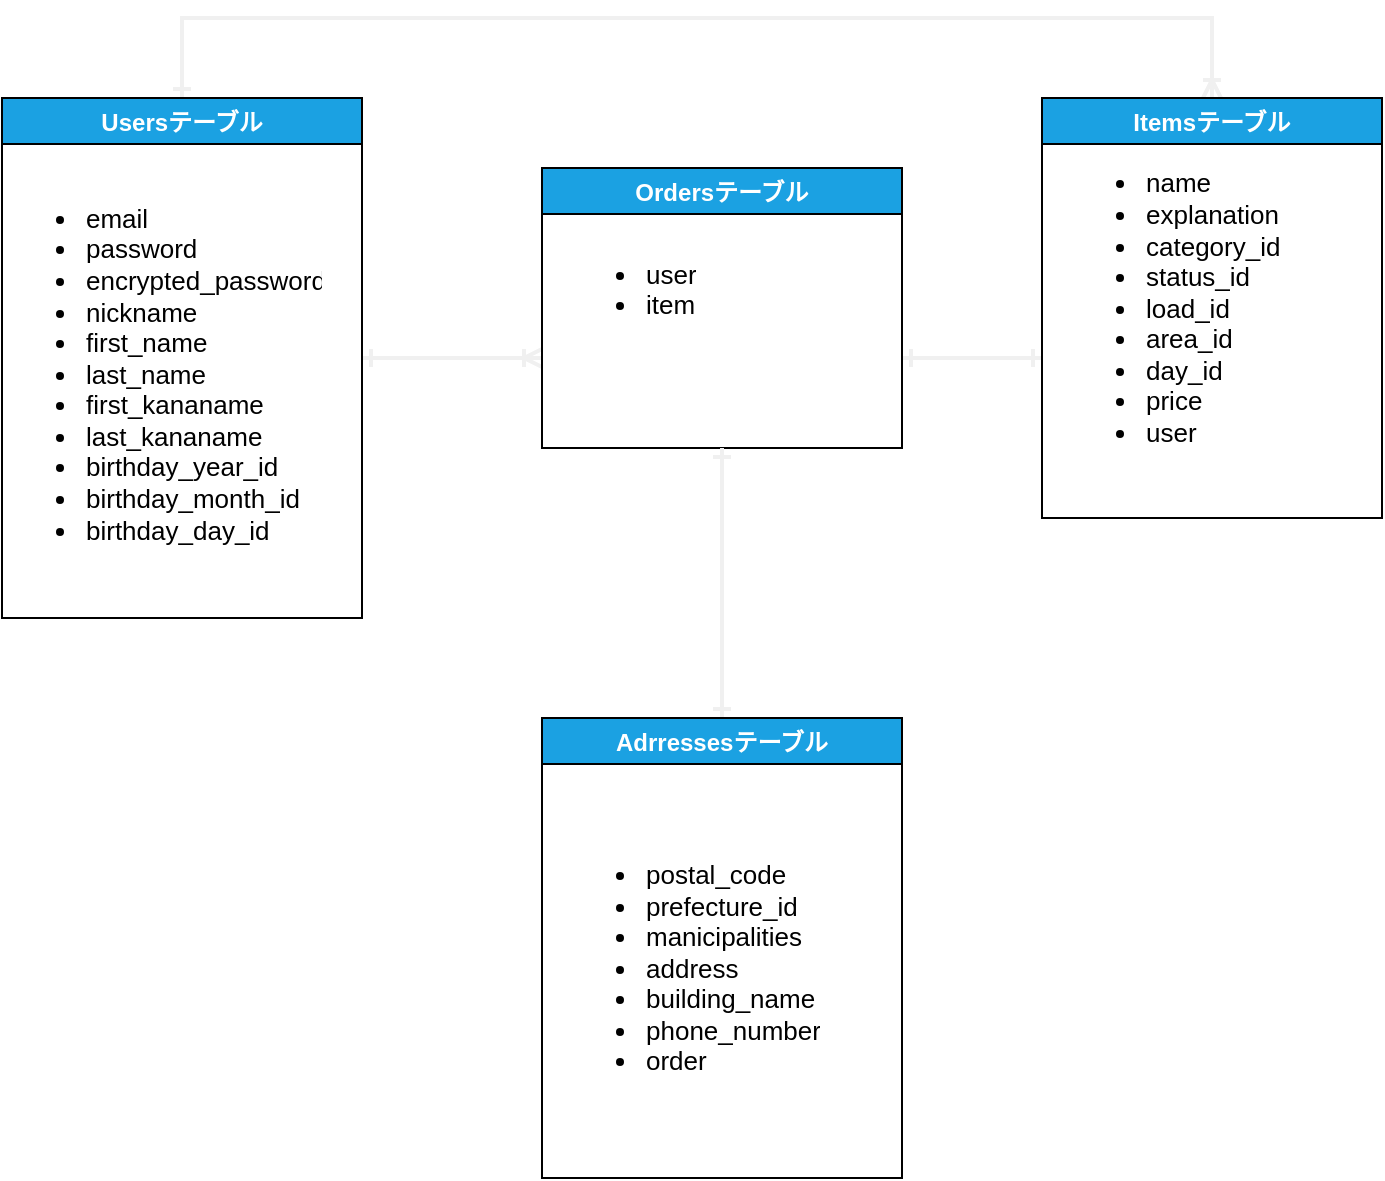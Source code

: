<mxfile>
    <diagram id="utCT9Qg4qMf_k_D11RBW" name="ページ1">
        <mxGraphModel dx="924" dy="743" grid="1" gridSize="10" guides="1" tooltips="1" connect="1" arrows="1" fold="1" page="1" pageScale="1" pageWidth="827" pageHeight="1169" math="0" shadow="0">
            <root>
                <mxCell id="0"/>
                <mxCell id="1" parent="0"/>
                <mxCell id="QKeyXua6iJYJOqLtw5ug-13" style="rounded=0;orthogonalLoop=1;jettySize=auto;html=1;strokeColor=none;" edge="1" parent="1" source="QKeyXua6iJYJOqLtw5ug-6">
                    <mxGeometry relative="1" as="geometry">
                        <mxPoint x="340" y="210" as="targetPoint"/>
                    </mxGeometry>
                </mxCell>
                <mxCell id="QKeyXua6iJYJOqLtw5ug-27" style="edgeStyle=elbowEdgeStyle;rounded=0;orthogonalLoop=1;jettySize=auto;html=1;endArrow=ERoneToMany;endFill=0;targetPerimeterSpacing=0;strokeColor=#f0f0f0;strokeWidth=2;startArrow=ERone;startFill=0;" edge="1" parent="1" source="QKeyXua6iJYJOqLtw5ug-6">
                    <mxGeometry relative="1" as="geometry">
                        <mxPoint x="280" y="210" as="targetPoint"/>
                    </mxGeometry>
                </mxCell>
                <mxCell id="QKeyXua6iJYJOqLtw5ug-39" style="edgeStyle=elbowEdgeStyle;rounded=0;orthogonalLoop=1;jettySize=auto;html=1;entryX=0.5;entryY=0;entryDx=0;entryDy=0;fontSize=13;startArrow=ERone;startFill=0;endArrow=ERoneToMany;endFill=0;targetPerimeterSpacing=0;strokeColor=#f0f0f0;strokeWidth=2;" edge="1" parent="1" source="QKeyXua6iJYJOqLtw5ug-6" target="QKeyXua6iJYJOqLtw5ug-11">
                    <mxGeometry relative="1" as="geometry">
                        <Array as="points">
                            <mxPoint x="370" y="40"/>
                        </Array>
                    </mxGeometry>
                </mxCell>
                <mxCell id="QKeyXua6iJYJOqLtw5ug-6" value="Usersテーブル" style="swimlane;fillColor=#1ba1e2;fontColor=#ffffff;" vertex="1" parent="1">
                    <mxGeometry x="10" y="80" width="180" height="260" as="geometry"/>
                </mxCell>
                <mxCell id="QKeyXua6iJYJOqLtw5ug-8" value="&lt;ul style=&quot;font-size: 13px;&quot;&gt;&lt;li style=&quot;font-size: 13px;&quot;&gt;email&lt;/li&gt;&lt;li style=&quot;font-size: 13px;&quot;&gt;password&lt;/li&gt;&lt;li style=&quot;font-size: 13px;&quot;&gt;encrypted_password&lt;/li&gt;&lt;li style=&quot;font-size: 13px;&quot;&gt;nickname&lt;/li&gt;&lt;li style=&quot;font-size: 13px;&quot;&gt;first_name&lt;/li&gt;&lt;li style=&quot;font-size: 13px;&quot;&gt;last_name&lt;/li&gt;&lt;li style=&quot;font-size: 13px;&quot;&gt;first_kananame&lt;/li&gt;&lt;li style=&quot;font-size: 13px;&quot;&gt;last_kananame&lt;/li&gt;&lt;li style=&quot;font-size: 13px;&quot;&gt;birthday_year_id&lt;/li&gt;&lt;li style=&quot;font-size: 13px;&quot;&gt;birthday_month_id&lt;/li&gt;&lt;li style=&quot;font-size: 13px;&quot;&gt;birthday_day_id&lt;/li&gt;&lt;/ul&gt;" style="text;strokeColor=none;fillColor=none;html=1;whiteSpace=wrap;verticalAlign=middle;overflow=hidden;fontSize=13;" vertex="1" parent="QKeyXua6iJYJOqLtw5ug-6">
                    <mxGeometry y="15" width="160" height="245" as="geometry"/>
                </mxCell>
                <mxCell id="QKeyXua6iJYJOqLtw5ug-28" style="edgeStyle=elbowEdgeStyle;rounded=0;orthogonalLoop=1;jettySize=auto;html=1;endArrow=ERone;endFill=0;targetPerimeterSpacing=0;strokeColor=#f0f0f0;strokeWidth=2;startArrow=ERone;startFill=0;" edge="1" parent="1">
                    <mxGeometry relative="1" as="geometry">
                        <mxPoint x="460" y="210" as="targetPoint"/>
                        <mxPoint x="530" y="210" as="sourcePoint"/>
                        <Array as="points">
                            <mxPoint x="500" y="210"/>
                        </Array>
                    </mxGeometry>
                </mxCell>
                <mxCell id="QKeyXua6iJYJOqLtw5ug-11" value="Itemsテーブル" style="swimlane;fillColor=#1ba1e2;fontColor=#ffffff;" vertex="1" parent="1">
                    <mxGeometry x="530" y="80" width="170" height="210" as="geometry"/>
                </mxCell>
                <mxCell id="QKeyXua6iJYJOqLtw5ug-16" value="&lt;ul style=&quot;font-size: 13px;&quot;&gt;&lt;li style=&quot;font-size: 13px;&quot;&gt;name&lt;/li&gt;&lt;li style=&quot;font-size: 13px;&quot;&gt;explanation&lt;/li&gt;&lt;li style=&quot;font-size: 13px;&quot;&gt;category_id&lt;/li&gt;&lt;li style=&quot;font-size: 13px;&quot;&gt;status_id&lt;/li&gt;&lt;li style=&quot;font-size: 13px;&quot;&gt;load_id&lt;/li&gt;&lt;li style=&quot;font-size: 13px;&quot;&gt;area_id&lt;/li&gt;&lt;li style=&quot;font-size: 13px;&quot;&gt;day_id&lt;/li&gt;&lt;li style=&quot;font-size: 13px;&quot;&gt;price&lt;/li&gt;&lt;li style=&quot;font-size: 13px;&quot;&gt;user&lt;/li&gt;&lt;/ul&gt;" style="text;strokeColor=none;fillColor=none;html=1;whiteSpace=wrap;verticalAlign=middle;overflow=hidden;fontSize=13;" vertex="1" parent="QKeyXua6iJYJOqLtw5ug-11">
                    <mxGeometry x="10" y="15" width="160" height="180" as="geometry"/>
                </mxCell>
                <mxCell id="QKeyXua6iJYJOqLtw5ug-20" value="Ordersテーブル" style="swimlane;fillColor=#1ba1e2;fontColor=#ffffff;" vertex="1" parent="1">
                    <mxGeometry x="280" y="115" width="180" height="140" as="geometry"/>
                </mxCell>
                <mxCell id="QKeyXua6iJYJOqLtw5ug-30" value="&lt;ul style=&quot;font-size: 13px;&quot;&gt;&lt;li style=&quot;font-size: 13px;&quot;&gt;user&lt;/li&gt;&lt;li style=&quot;font-size: 13px;&quot;&gt;item&lt;/li&gt;&lt;/ul&gt;" style="text;strokeColor=none;fillColor=none;html=1;whiteSpace=wrap;verticalAlign=middle;overflow=hidden;fontSize=13;" vertex="1" parent="QKeyXua6iJYJOqLtw5ug-20">
                    <mxGeometry x="10" y="30" width="96" height="60" as="geometry"/>
                </mxCell>
                <mxCell id="QKeyXua6iJYJOqLtw5ug-36" style="edgeStyle=elbowEdgeStyle;rounded=0;orthogonalLoop=1;jettySize=auto;html=1;entryX=0.5;entryY=1;entryDx=0;entryDy=0;fontSize=13;startArrow=ERone;startFill=0;endArrow=ERone;endFill=0;targetPerimeterSpacing=0;strokeColor=#f0f0f0;strokeWidth=2;" edge="1" parent="1" source="QKeyXua6iJYJOqLtw5ug-32" target="QKeyXua6iJYJOqLtw5ug-20">
                    <mxGeometry relative="1" as="geometry"/>
                </mxCell>
                <mxCell id="QKeyXua6iJYJOqLtw5ug-32" value="Adrressesテーブル" style="swimlane;fillColor=#1ba1e2;fontColor=#ffffff;" vertex="1" parent="1">
                    <mxGeometry x="280" y="390" width="180" height="230" as="geometry"/>
                </mxCell>
                <mxCell id="QKeyXua6iJYJOqLtw5ug-33" value="&lt;ul style=&quot;font-size: 13px;&quot;&gt;&lt;li style=&quot;font-size: 13px;&quot;&gt;postal_code&lt;/li&gt;&lt;li style=&quot;font-size: 13px;&quot;&gt;prefecture_id&lt;/li&gt;&lt;li style=&quot;font-size: 13px;&quot;&gt;manicipalities&lt;/li&gt;&lt;li style=&quot;font-size: 13px;&quot;&gt;address&lt;/li&gt;&lt;li style=&quot;font-size: 13px;&quot;&gt;building_name&lt;/li&gt;&lt;li style=&quot;font-size: 13px;&quot;&gt;phone_number&lt;/li&gt;&lt;li style=&quot;font-size: 13px;&quot;&gt;order&lt;/li&gt;&lt;/ul&gt;" style="text;strokeColor=none;fillColor=none;html=1;whiteSpace=wrap;verticalAlign=middle;overflow=hidden;fontSize=13;" vertex="1" parent="QKeyXua6iJYJOqLtw5ug-32">
                    <mxGeometry x="10" y="30" width="160" height="190" as="geometry"/>
                </mxCell>
            </root>
        </mxGraphModel>
    </diagram>
</mxfile>